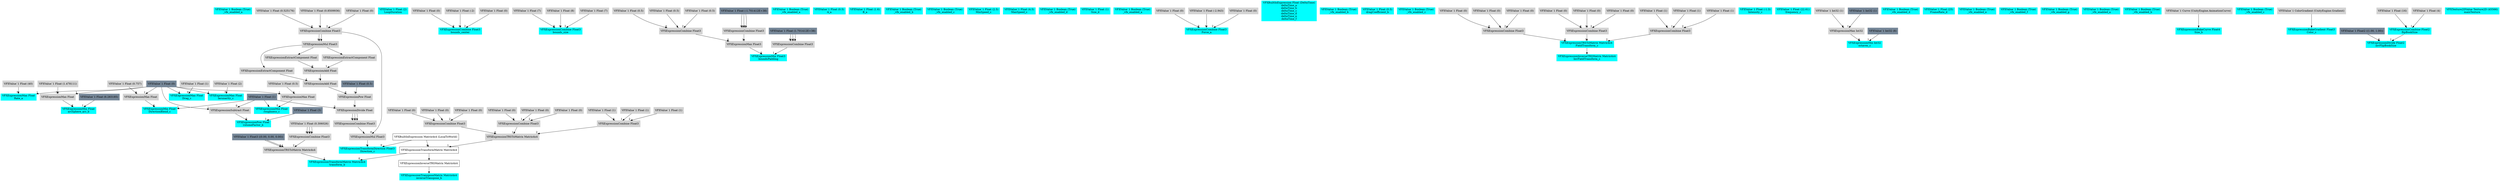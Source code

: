 digraph G {
node0 [shape="box" color="cyan" style="filled" label="VFXValue`1 Boolean (True)
_vfx_enabled_a"]
node1 [shape="box" color="cyan" style="filled" label="VFXExpressionMax Float
Rate_a"]
node2 [shape="box" color="lightgray" style="filled" label="VFXValue`1 Float (40)"]
node3 [shape="box" color="lightslategray" style="filled" label="VFXValue`1 Float (0)"]
node4 [shape="box" color="cyan" style="filled" label="VFXValue`1 Float (2)
LoopDuration"]
node5 [shape="box" color="cyan" style="filled" label="VFXExpressionCombine Float3
bounds_center"]
node6 [shape="box" color="lightgray" style="filled" label="VFXValue`1 Float (0)"]
node7 [shape="box" color="lightgray" style="filled" label="VFXValue`1 Float (-2)"]
node8 [shape="box" color="lightgray" style="filled" label="VFXValue`1 Float (0)"]
node9 [shape="box" color="cyan" style="filled" label="VFXExpressionCombine Float3
bounds_size"]
node10 [shape="box" color="lightgray" style="filled" label="VFXValue`1 Float (7)"]
node11 [shape="box" color="lightgray" style="filled" label="VFXValue`1 Float (8)"]
node12 [shape="box" color="lightgray" style="filled" label="VFXValue`1 Float (7)"]
node13 [shape="box" color="cyan" style="filled" label="VFXExpressionMin Float3
boundsPadding"]
node14 [shape="box" color="lightgray" style="filled" label="VFXExpressionMax Float3"]
node15 [shape="box" color="lightgray" style="filled" label="VFXExpressionCombine Float3"]
node16 [shape="box" color="lightgray" style="filled" label="VFXValue`1 Float (0.5)"]
node17 [shape="box" color="lightgray" style="filled" label="VFXValue`1 Float (0.5)"]
node18 [shape="box" color="lightgray" style="filled" label="VFXValue`1 Float (0.5)"]
node19 [shape="box" color="lightgray" style="filled" label="VFXExpressionCombine Float3"]
node20 [shape="box" color="lightslategray" style="filled" label="VFXValue`1 Float (-1.701412E+38)"]
node21 [shape="box" color="lightgray" style="filled" label="VFXExpressionCombine Float3"]
node22 [shape="box" color="lightslategray" style="filled" label="VFXValue`1 Float (1.701412E+38)"]
node23 [shape="box" color="cyan" style="filled" label="VFXValue`1 Boolean (True)
_vfx_enabled_a"]
node24 [shape="box" color="cyan" style="filled" label="VFXValue`1 Float (0.5)
A_a"]
node25 [shape="box" color="cyan" style="filled" label="VFXValue`1 Float (1.6)
B_a"]
node26 [shape="box" color="cyan" style="filled" label="VFXValue`1 Boolean (True)
_vfx_enabled_b"]
node27 [shape="box" color="cyan" style="filled" label="VFXExpressionMin Float
arcSphere_arc_b"]
node28 [shape="box" color="lightgray" style="filled" label="VFXExpressionMax Float"]
node29 [shape="box" color="lightgray" style="filled" label="VFXValue`1 Float (1.478111)"]
node30 [shape="box" color="lightslategray" style="filled" label="VFXValue`1 Float (6.283185)"]
node31 [shape="box" color="cyan" style="filled" label="VFXExpressionTransformMatrix Matrix4x4
transform_b"]
node32 [shape="box" label="VFXExpressionTransformMatrix Matrix4x4"]
node33 [shape="box" label="VFXBuiltInExpression Matrix4x4 (LocalToWorld)"]
node34 [shape="box" color="lightgray" style="filled" label="VFXExpressionTRSToMatrix Matrix4x4"]
node35 [shape="box" color="lightgray" style="filled" label="VFXExpressionCombine Float3"]
node36 [shape="box" color="lightgray" style="filled" label="VFXValue`1 Float (0)"]
node37 [shape="box" color="lightgray" style="filled" label="VFXValue`1 Float (0)"]
node38 [shape="box" color="lightgray" style="filled" label="VFXValue`1 Float (0)"]
node39 [shape="box" color="lightgray" style="filled" label="VFXExpressionCombine Float3"]
node40 [shape="box" color="lightgray" style="filled" label="VFXValue`1 Float (0)"]
node41 [shape="box" color="lightgray" style="filled" label="VFXValue`1 Float (0)"]
node42 [shape="box" color="lightgray" style="filled" label="VFXValue`1 Float (0)"]
node43 [shape="box" color="lightgray" style="filled" label="VFXExpressionCombine Float3"]
node44 [shape="box" color="lightgray" style="filled" label="VFXValue`1 Float (1)"]
node45 [shape="box" color="lightgray" style="filled" label="VFXValue`1 Float (1)"]
node46 [shape="box" color="lightgray" style="filled" label="VFXValue`1 Float (1)"]
node47 [shape="box" color="lightgray" style="filled" label="VFXExpressionTRSToMatrix Matrix4x4"]
node48 [shape="box" color="lightslategray" style="filled" label="VFXValue`1 Float3 ((0.00, 0.00, 0.00))"]
node49 [shape="box" color="lightgray" style="filled" label="VFXExpressionCombine Float3"]
node50 [shape="box" color="lightgray" style="filled" label="VFXValue`1 Float (0.306026)"]
node51 [shape="box" color="cyan" style="filled" label="VFXExpressionTransposeMatrix Matrix4x4
inverseTranspose_b"]
node52 [shape="box" label="VFXExpressionInverseTRSMatrix Matrix4x4"]
node53 [shape="box" color="cyan" style="filled" label="VFXExpressionPow Float
volumeFactor_b"]
node54 [shape="box" color="lightgray" style="filled" label="VFXExpressionSubtract Float"]
node55 [shape="box" color="lightslategray" style="filled" label="VFXValue`1 Float (1)"]
node56 [shape="box" color="lightslategray" style="filled" label="VFXValue`1 Float (3)"]
node57 [shape="box" color="cyan" style="filled" label="VFXValue`1 Boolean (True)
_vfx_enabled_c"]
node58 [shape="box" color="cyan" style="filled" label="VFXExpressionTransformDirection Float3
Direction_c"]
node59 [shape="box" color="lightgray" style="filled" label="VFXExpressionMul Float3"]
node60 [shape="box" color="lightgray" style="filled" label="VFXExpressionCombine Float3"]
node61 [shape="box" color="lightgray" style="filled" label="VFXValue`1 Float (0.525176)"]
node62 [shape="box" color="lightgray" style="filled" label="VFXValue`1 Float (0.8509936)"]
node63 [shape="box" color="lightgray" style="filled" label="VFXValue`1 Float (0)"]
node64 [shape="box" color="lightgray" style="filled" label="VFXExpressionCombine Float3"]
node65 [shape="box" color="lightgray" style="filled" label="VFXExpressionDivide Float"]
node66 [shape="box" color="lightgray" style="filled" label="VFXExpressionPow Float"]
node67 [shape="box" color="lightgray" style="filled" label="VFXExpressionAdd Float"]
node68 [shape="box" color="lightgray" style="filled" label="VFXExpressionAdd Float"]
node69 [shape="box" color="lightgray" style="filled" label="VFXExpressionExtractComponent Float"]
node70 [shape="box" color="lightgray" style="filled" label="VFXExpressionMul Float3"]
node71 [shape="box" color="lightgray" style="filled" label="VFXExpressionExtractComponent Float"]
node72 [shape="box" color="lightgray" style="filled" label="VFXExpressionExtractComponent Float"]
node73 [shape="box" color="lightslategray" style="filled" label="VFXValue`1 Float (0.5)"]
node74 [shape="box" color="cyan" style="filled" label="VFXValue`1 Float (2.5)
MinSpeed_c"]
node75 [shape="box" color="cyan" style="filled" label="VFXValue`1 Float (4.5)
MaxSpeed_c"]
node76 [shape="box" color="cyan" style="filled" label="VFXExpressionMin Float
DirectionBlend_c"]
node77 [shape="box" color="lightgray" style="filled" label="VFXExpressionMax Float"]
node78 [shape="box" color="lightgray" style="filled" label="VFXValue`1 Float (0.757)"]
node79 [shape="box" color="cyan" style="filled" label="VFXValue`1 Boolean (True)
_vfx_enabled_d"]
node80 [shape="box" color="cyan" style="filled" label="VFXValue`1 Float (1)
Size_d"]
node81 [shape="box" color="cyan" style="filled" label="VFXValue`1 Boolean (True)
_vfx_enabled_a"]
node82 [shape="box" color="cyan" style="filled" label="VFXExpressionCombine Float3
Force_a"]
node83 [shape="box" color="lightgray" style="filled" label="VFXValue`1 Float (0)"]
node84 [shape="box" color="lightgray" style="filled" label="VFXValue`1 Float (-2.943)"]
node85 [shape="box" color="lightgray" style="filled" label="VFXValue`1 Float (0)"]
node86 [shape="box" color="cyan" style="filled" label="VFXBuiltInExpression Float (DeltaTime)
deltaTime_a
deltaTime_b
deltaTime_c
deltaTime_d
deltaTime_e
deltaTime_f"]
node87 [shape="box" color="cyan" style="filled" label="VFXValue`1 Boolean (True)
_vfx_enabled_b"]
node88 [shape="box" color="cyan" style="filled" label="VFXValue`1 Float (0.5)
dragCoefficient_b"]
node89 [shape="box" color="cyan" style="filled" label="VFXValue`1 Boolean (True)
_vfx_enabled_c"]
node90 [shape="box" color="cyan" style="filled" label="VFXExpressionInverseTRSMatrix Matrix4x4
InvFieldTransform_c"]
node91 [shape="box" color="cyan" style="filled" label="VFXExpressionTRSToMatrix Matrix4x4
FieldTransform_c"]
node92 [shape="box" color="lightgray" style="filled" label="VFXExpressionCombine Float3"]
node93 [shape="box" color="lightgray" style="filled" label="VFXValue`1 Float (0)"]
node94 [shape="box" color="lightgray" style="filled" label="VFXValue`1 Float (0)"]
node95 [shape="box" color="lightgray" style="filled" label="VFXValue`1 Float (0)"]
node96 [shape="box" color="lightgray" style="filled" label="VFXExpressionCombine Float3"]
node97 [shape="box" color="lightgray" style="filled" label="VFXValue`1 Float (0)"]
node98 [shape="box" color="lightgray" style="filled" label="VFXValue`1 Float (0)"]
node99 [shape="box" color="lightgray" style="filled" label="VFXValue`1 Float (0)"]
node100 [shape="box" color="lightgray" style="filled" label="VFXExpressionCombine Float3"]
node101 [shape="box" color="lightgray" style="filled" label="VFXValue`1 Float (1)"]
node102 [shape="box" color="lightgray" style="filled" label="VFXValue`1 Float (1)"]
node103 [shape="box" color="lightgray" style="filled" label="VFXValue`1 Float (1)"]
node104 [shape="box" color="cyan" style="filled" label="VFXValue`1 Float (-1.3)
Intensity_c"]
node105 [shape="box" color="cyan" style="filled" label="VFXExpressionMax Float
Drag_c"]
node106 [shape="box" color="lightgray" style="filled" label="VFXValue`1 Float (1)"]
node107 [shape="box" color="cyan" style="filled" label="VFXValue`1 Float (22.61)
frequency_c"]
node108 [shape="box" color="cyan" style="filled" label="VFXExpressionMin Int32
octaves_c"]
node109 [shape="box" color="lightgray" style="filled" label="VFXExpressionMax Int32"]
node110 [shape="box" color="lightgray" style="filled" label="VFXValue`1 Int32 (1)"]
node111 [shape="box" color="lightslategray" style="filled" label="VFXValue`1 Int32 (1)"]
node112 [shape="box" color="lightslategray" style="filled" label="VFXValue`1 Int32 (8)"]
node113 [shape="box" color="cyan" style="filled" label="VFXExpressionMin Float
roughness_c"]
node114 [shape="box" color="lightgray" style="filled" label="VFXExpressionMax Float"]
node115 [shape="box" color="lightgray" style="filled" label="VFXValue`1 Float (0.5)"]
node116 [shape="box" color="cyan" style="filled" label="VFXExpressionMax Float
lacunarity_c"]
node117 [shape="box" color="lightgray" style="filled" label="VFXValue`1 Float (2)"]
node118 [shape="box" color="cyan" style="filled" label="VFXValue`1 Boolean (True)
_vfx_enabled_d"]
node119 [shape="box" color="cyan" style="filled" label="VFXValue`1 Float (25)
FrameRate_d"]
node120 [shape="box" color="cyan" style="filled" label="VFXValue`1 Boolean (True)
_vfx_enabled_e"]
node121 [shape="box" color="cyan" style="filled" label="VFXValue`1 Boolean (True)
_vfx_enabled_f"]
node122 [shape="box" color="cyan" style="filled" label="VFXValue`1 Boolean (True)
_vfx_enabled_g"]
node123 [shape="box" color="cyan" style="filled" label="VFXValue`1 Boolean (True)
_vfx_enabled_a"]
node124 [shape="box" color="cyan" style="filled" label="VFXValue`1 Boolean (True)
_vfx_enabled_b"]
node125 [shape="box" color="cyan" style="filled" label="VFXExpressionBakeCurve Float4
Size_b"]
node126 [shape="box" color="lightgray" style="filled" label="VFXValue`1 Curve (UnityEngine.AnimationCurve)"]
node127 [shape="box" color="cyan" style="filled" label="VFXValue`1 Boolean (True)
_vfx_enabled_c"]
node128 [shape="box" color="cyan" style="filled" label="VFXExpressionBakeGradient Float3
Color_c"]
node129 [shape="box" color="lightgray" style="filled" label="VFXValue`1 ColorGradient (UnityEngine.Gradient)"]
node130 [shape="box" color="cyan" style="filled" label="VFXExpressionCombine Float2
flipBookSize"]
node131 [shape="box" color="lightgray" style="filled" label="VFXValue`1 Float (16)"]
node132 [shape="box" color="lightgray" style="filled" label="VFXValue`1 Float (4)"]
node133 [shape="box" color="cyan" style="filled" label="VFXExpressionDivide Float2
invFlipBookSize"]
node134 [shape="box" color="lightslategray" style="filled" label="VFXValue`1 Float2 ((1.00, 1.00))"]
node135 [shape="box" color="cyan" style="filled" label="VFXTexture2DValue Texture2D (45566)
mainTexture"]
node2 -> node1 [headlabel="0"]
node3 -> node1 [headlabel="1"]
node6 -> node5 [headlabel="0"]
node7 -> node5 [headlabel="1"]
node8 -> node5 [headlabel="2"]
node10 -> node9 [headlabel="0"]
node11 -> node9 [headlabel="1"]
node12 -> node9 [headlabel="2"]
node14 -> node13 [headlabel="0"]
node21 -> node13 [headlabel="1"]
node15 -> node14 [headlabel="0"]
node19 -> node14 [headlabel="1"]
node16 -> node15 [headlabel="0"]
node17 -> node15 [headlabel="1"]
node18 -> node15 [headlabel="2"]
node20 -> node19 [headlabel="0"]
node20 -> node19 [headlabel="1"]
node20 -> node19 [headlabel="2"]
node22 -> node21 [headlabel="0"]
node22 -> node21 [headlabel="1"]
node22 -> node21 [headlabel="2"]
node28 -> node27 [headlabel="0"]
node30 -> node27 [headlabel="1"]
node29 -> node28 [headlabel="0"]
node3 -> node28 [headlabel="1"]
node32 -> node31 [headlabel="0"]
node47 -> node31 [headlabel="1"]
node33 -> node32 [headlabel="0"]
node34 -> node32 [headlabel="1"]
node35 -> node34 [headlabel="0"]
node39 -> node34 [headlabel="1"]
node43 -> node34 [headlabel="2"]
node36 -> node35 [headlabel="0"]
node37 -> node35 [headlabel="1"]
node38 -> node35 [headlabel="2"]
node40 -> node39 [headlabel="0"]
node41 -> node39 [headlabel="1"]
node42 -> node39 [headlabel="2"]
node44 -> node43 [headlabel="0"]
node45 -> node43 [headlabel="1"]
node46 -> node43 [headlabel="2"]
node48 -> node47 [headlabel="0"]
node48 -> node47 [headlabel="1"]
node49 -> node47 [headlabel="2"]
node50 -> node49 [headlabel="0"]
node50 -> node49 [headlabel="1"]
node50 -> node49 [headlabel="2"]
node52 -> node51 
node32 -> node52 
node54 -> node53 [headlabel="0"]
node56 -> node53 [headlabel="1"]
node55 -> node54 [headlabel="0"]
node3 -> node54 [headlabel="1"]
node33 -> node58 [headlabel="0"]
node59 -> node58 [headlabel="1"]
node60 -> node59 [headlabel="0"]
node64 -> node59 [headlabel="1"]
node61 -> node60 [headlabel="0"]
node62 -> node60 [headlabel="1"]
node63 -> node60 [headlabel="2"]
node65 -> node64 [headlabel="0"]
node65 -> node64 [headlabel="1"]
node65 -> node64 [headlabel="2"]
node55 -> node65 [headlabel="0"]
node66 -> node65 [headlabel="1"]
node67 -> node66 [headlabel="0"]
node73 -> node66 [headlabel="1"]
node68 -> node67 [headlabel="0"]
node72 -> node67 [headlabel="1"]
node69 -> node68 [headlabel="0"]
node71 -> node68 [headlabel="1"]
node70 -> node69 
node60 -> node70 [headlabel="0"]
node60 -> node70 [headlabel="1"]
node70 -> node71 
node70 -> node72 
node77 -> node76 [headlabel="0"]
node55 -> node76 [headlabel="1"]
node78 -> node77 [headlabel="0"]
node3 -> node77 [headlabel="1"]
node83 -> node82 [headlabel="0"]
node84 -> node82 [headlabel="1"]
node85 -> node82 [headlabel="2"]
node91 -> node90 
node92 -> node91 [headlabel="0"]
node96 -> node91 [headlabel="1"]
node100 -> node91 [headlabel="2"]
node93 -> node92 [headlabel="0"]
node94 -> node92 [headlabel="1"]
node95 -> node92 [headlabel="2"]
node97 -> node96 [headlabel="0"]
node98 -> node96 [headlabel="1"]
node99 -> node96 [headlabel="2"]
node101 -> node100 [headlabel="0"]
node102 -> node100 [headlabel="1"]
node103 -> node100 [headlabel="2"]
node106 -> node105 [headlabel="0"]
node3 -> node105 [headlabel="1"]
node109 -> node108 [headlabel="0"]
node112 -> node108 [headlabel="1"]
node110 -> node109 [headlabel="0"]
node111 -> node109 [headlabel="1"]
node114 -> node113 [headlabel="0"]
node55 -> node113 [headlabel="1"]
node115 -> node114 [headlabel="0"]
node3 -> node114 [headlabel="1"]
node117 -> node116 [headlabel="0"]
node3 -> node116 [headlabel="1"]
node126 -> node125 
node129 -> node128 
node131 -> node130 [headlabel="0"]
node132 -> node130 [headlabel="1"]
node134 -> node133 [headlabel="0"]
node130 -> node133 [headlabel="1"]
}
